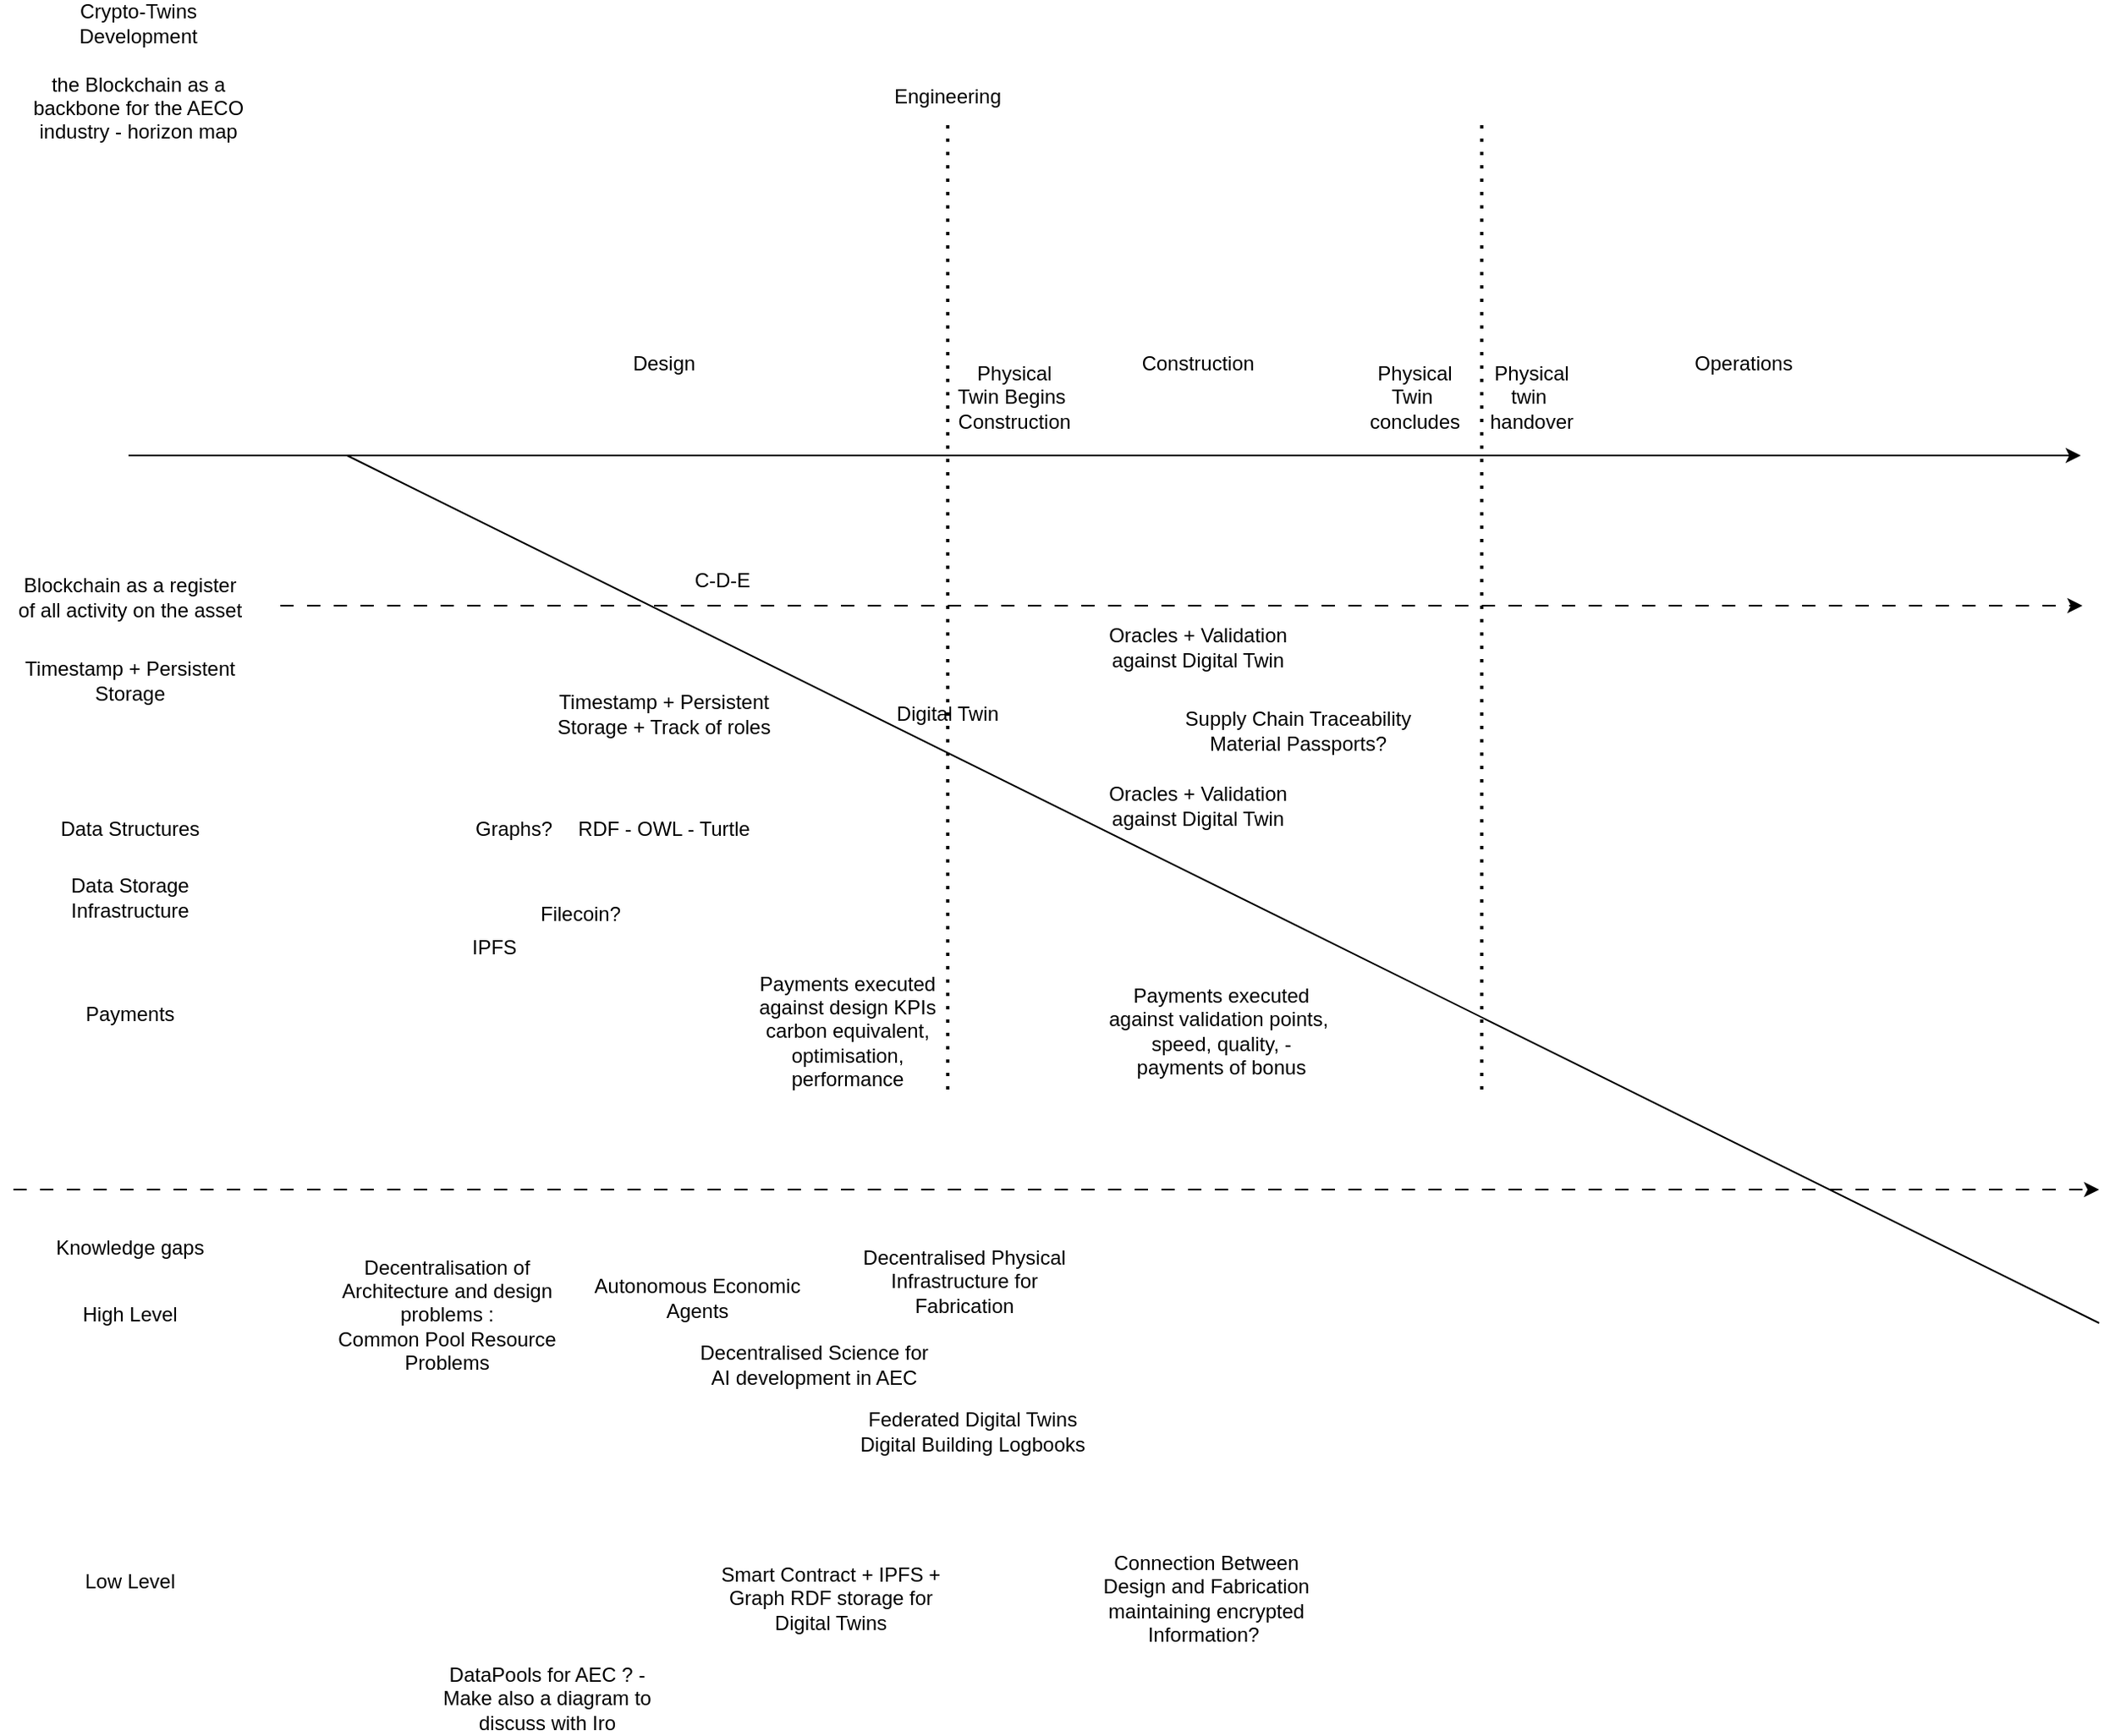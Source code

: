 <mxfile version="24.2.1" type="github">
  <diagram name="Page-1" id="YeVhmGTFw1T5ntyRjdJR">
    <mxGraphModel dx="2034" dy="772" grid="1" gridSize="10" guides="1" tooltips="1" connect="1" arrows="1" fold="1" page="1" pageScale="1" pageWidth="827" pageHeight="1169" math="0" shadow="0">
      <root>
        <mxCell id="0" />
        <mxCell id="1" parent="0" />
        <mxCell id="WpXeJrbi3smK_qFVKpY1-1" value="" style="endArrow=classic;html=1;rounded=0;" edge="1" parent="1">
          <mxGeometry width="50" height="50" relative="1" as="geometry">
            <mxPoint x="-171" y="360" as="sourcePoint" />
            <mxPoint x="999" y="360" as="targetPoint" />
          </mxGeometry>
        </mxCell>
        <mxCell id="WpXeJrbi3smK_qFVKpY1-2" value="Design" style="text;html=1;align=center;verticalAlign=middle;whiteSpace=wrap;rounded=0;" vertex="1" parent="1">
          <mxGeometry x="120" y="290" width="60" height="30" as="geometry" />
        </mxCell>
        <mxCell id="WpXeJrbi3smK_qFVKpY1-3" value="Construction" style="text;html=1;align=center;verticalAlign=middle;whiteSpace=wrap;rounded=0;" vertex="1" parent="1">
          <mxGeometry x="440" y="290" width="60" height="30" as="geometry" />
        </mxCell>
        <mxCell id="WpXeJrbi3smK_qFVKpY1-4" value="Engineering" style="text;html=1;align=center;verticalAlign=middle;whiteSpace=wrap;rounded=0;" vertex="1" parent="1">
          <mxGeometry x="290" y="130" width="60" height="30" as="geometry" />
        </mxCell>
        <mxCell id="WpXeJrbi3smK_qFVKpY1-5" value="Operations" style="text;html=1;align=center;verticalAlign=middle;whiteSpace=wrap;rounded=0;" vertex="1" parent="1">
          <mxGeometry x="767" y="290" width="60" height="30" as="geometry" />
        </mxCell>
        <mxCell id="WpXeJrbi3smK_qFVKpY1-6" value="" style="endArrow=none;html=1;rounded=0;" edge="1" parent="1">
          <mxGeometry width="50" height="50" relative="1" as="geometry">
            <mxPoint x="-40" y="360" as="sourcePoint" />
            <mxPoint x="1010" y="880" as="targetPoint" />
          </mxGeometry>
        </mxCell>
        <mxCell id="WpXeJrbi3smK_qFVKpY1-7" value="" style="endArrow=none;dashed=1;html=1;dashPattern=1 3;strokeWidth=2;rounded=0;" edge="1" parent="1">
          <mxGeometry width="50" height="50" relative="1" as="geometry">
            <mxPoint x="320" y="740" as="sourcePoint" />
            <mxPoint x="320" y="160" as="targetPoint" />
          </mxGeometry>
        </mxCell>
        <mxCell id="WpXeJrbi3smK_qFVKpY1-8" value="" style="endArrow=none;dashed=1;html=1;dashPattern=1 3;strokeWidth=2;rounded=0;" edge="1" parent="1">
          <mxGeometry width="50" height="50" relative="1" as="geometry">
            <mxPoint x="640" y="740" as="sourcePoint" />
            <mxPoint x="640" y="160" as="targetPoint" />
          </mxGeometry>
        </mxCell>
        <mxCell id="WpXeJrbi3smK_qFVKpY1-9" value="Blockchain as a register of all activity on the asset" style="text;html=1;align=center;verticalAlign=middle;whiteSpace=wrap;rounded=0;" vertex="1" parent="1">
          <mxGeometry x="-240" y="430" width="140" height="30" as="geometry" />
        </mxCell>
        <mxCell id="WpXeJrbi3smK_qFVKpY1-10" value="" style="endArrow=classic;html=1;rounded=0;dashed=1;dashPattern=8 8;" edge="1" parent="1">
          <mxGeometry width="50" height="50" relative="1" as="geometry">
            <mxPoint x="-80" y="450" as="sourcePoint" />
            <mxPoint x="1000" y="450" as="targetPoint" />
          </mxGeometry>
        </mxCell>
        <mxCell id="WpXeJrbi3smK_qFVKpY1-11" value="C-D-E" style="text;html=1;align=center;verticalAlign=middle;whiteSpace=wrap;rounded=0;" vertex="1" parent="1">
          <mxGeometry x="150" y="420" width="70" height="30" as="geometry" />
        </mxCell>
        <mxCell id="WpXeJrbi3smK_qFVKpY1-12" value="Timestamp + Persistent Storage" style="text;html=1;align=center;verticalAlign=middle;whiteSpace=wrap;rounded=0;" vertex="1" parent="1">
          <mxGeometry x="-240" y="480" width="140" height="30" as="geometry" />
        </mxCell>
        <mxCell id="WpXeJrbi3smK_qFVKpY1-13" value="Timestamp + Persistent Storage + Track of roles" style="text;html=1;align=center;verticalAlign=middle;whiteSpace=wrap;rounded=0;" vertex="1" parent="1">
          <mxGeometry x="80" y="500" width="140" height="30" as="geometry" />
        </mxCell>
        <mxCell id="WpXeJrbi3smK_qFVKpY1-14" value="Oracles + Validation against Digital Twin" style="text;html=1;align=center;verticalAlign=middle;whiteSpace=wrap;rounded=0;" vertex="1" parent="1">
          <mxGeometry x="400" y="460" width="140" height="30" as="geometry" />
        </mxCell>
        <mxCell id="WpXeJrbi3smK_qFVKpY1-15" value="Digital Twin" style="text;html=1;align=center;verticalAlign=middle;whiteSpace=wrap;rounded=0;" vertex="1" parent="1">
          <mxGeometry x="250" y="500" width="140" height="30" as="geometry" />
        </mxCell>
        <mxCell id="WpXeJrbi3smK_qFVKpY1-17" value="Physical&lt;div&gt;Twin Begins&amp;nbsp;&lt;/div&gt;&lt;div&gt;Construction&lt;/div&gt;" style="text;html=1;align=center;verticalAlign=middle;whiteSpace=wrap;rounded=0;" vertex="1" parent="1">
          <mxGeometry x="290" y="310" width="140" height="30" as="geometry" />
        </mxCell>
        <mxCell id="WpXeJrbi3smK_qFVKpY1-19" value="Oracles + Validation against Digital Twin" style="text;html=1;align=center;verticalAlign=middle;whiteSpace=wrap;rounded=0;" vertex="1" parent="1">
          <mxGeometry x="400" y="555" width="140" height="30" as="geometry" />
        </mxCell>
        <mxCell id="WpXeJrbi3smK_qFVKpY1-20" value="Data Structures" style="text;html=1;align=center;verticalAlign=middle;whiteSpace=wrap;rounded=0;" vertex="1" parent="1">
          <mxGeometry x="-240" y="569" width="140" height="30" as="geometry" />
        </mxCell>
        <mxCell id="WpXeJrbi3smK_qFVKpY1-21" value="Payments" style="text;html=1;align=center;verticalAlign=middle;whiteSpace=wrap;rounded=0;" vertex="1" parent="1">
          <mxGeometry x="-240" y="680" width="140" height="30" as="geometry" />
        </mxCell>
        <mxCell id="WpXeJrbi3smK_qFVKpY1-23" value="Payments executed&lt;div&gt;against design KPIs&lt;/div&gt;&lt;div&gt;carbon equivalent, optimisation, performance&lt;/div&gt;" style="text;html=1;align=center;verticalAlign=middle;whiteSpace=wrap;rounded=0;" vertex="1" parent="1">
          <mxGeometry x="190" y="690" width="140" height="30" as="geometry" />
        </mxCell>
        <mxCell id="WpXeJrbi3smK_qFVKpY1-24" value="Payments executed against validation points,&amp;nbsp;&lt;div&gt;speed, quality, - payments of bonus&lt;/div&gt;" style="text;html=1;align=center;verticalAlign=middle;whiteSpace=wrap;rounded=0;" vertex="1" parent="1">
          <mxGeometry x="414" y="690" width="140" height="30" as="geometry" />
        </mxCell>
        <mxCell id="WpXeJrbi3smK_qFVKpY1-25" value="Physical&lt;div&gt;Twin&amp;nbsp;&lt;/div&gt;&lt;div&gt;concludes&lt;/div&gt;" style="text;html=1;align=center;verticalAlign=middle;whiteSpace=wrap;rounded=0;" vertex="1" parent="1">
          <mxGeometry x="530" y="310" width="140" height="30" as="geometry" />
        </mxCell>
        <mxCell id="WpXeJrbi3smK_qFVKpY1-26" value="Physical&lt;div&gt;twin&amp;nbsp;&lt;/div&gt;&lt;div&gt;handover&lt;/div&gt;" style="text;html=1;align=center;verticalAlign=middle;whiteSpace=wrap;rounded=0;" vertex="1" parent="1">
          <mxGeometry x="600" y="310" width="140" height="30" as="geometry" />
        </mxCell>
        <mxCell id="WpXeJrbi3smK_qFVKpY1-27" value="Crypto-Twins Development&lt;div&gt;&lt;br&gt;&lt;/div&gt;&lt;div&gt;the Blockchain as a backbone for the AECO industry - horizon map&lt;/div&gt;" style="text;html=1;align=center;verticalAlign=middle;whiteSpace=wrap;rounded=0;" vertex="1" parent="1">
          <mxGeometry x="-230" y="90" width="130" height="80" as="geometry" />
        </mxCell>
        <mxCell id="WpXeJrbi3smK_qFVKpY1-28" value="Decentralisation of Architecture and design problems :&lt;div&gt;Common Pool Resource Problems&lt;/div&gt;" style="text;html=1;align=center;verticalAlign=middle;whiteSpace=wrap;rounded=0;" vertex="1" parent="1">
          <mxGeometry x="-50" y="860" width="140" height="30" as="geometry" />
        </mxCell>
        <mxCell id="WpXeJrbi3smK_qFVKpY1-29" value="Knowledge gaps" style="text;html=1;align=center;verticalAlign=middle;whiteSpace=wrap;rounded=0;" vertex="1" parent="1">
          <mxGeometry x="-240" y="820" width="140" height="30" as="geometry" />
        </mxCell>
        <mxCell id="WpXeJrbi3smK_qFVKpY1-30" value="Autonomous Economic Agents" style="text;html=1;align=center;verticalAlign=middle;whiteSpace=wrap;rounded=0;" vertex="1" parent="1">
          <mxGeometry x="100" y="850" width="140" height="30" as="geometry" />
        </mxCell>
        <mxCell id="WpXeJrbi3smK_qFVKpY1-31" value="Decentralised Physical Infrastructure for Fabrication" style="text;html=1;align=center;verticalAlign=middle;whiteSpace=wrap;rounded=0;" vertex="1" parent="1">
          <mxGeometry x="260" y="840" width="140" height="30" as="geometry" />
        </mxCell>
        <mxCell id="WpXeJrbi3smK_qFVKpY1-32" value="Decentralised Science for AI development in AEC" style="text;html=1;align=center;verticalAlign=middle;whiteSpace=wrap;rounded=0;" vertex="1" parent="1">
          <mxGeometry x="170" y="890" width="140" height="30" as="geometry" />
        </mxCell>
        <mxCell id="WpXeJrbi3smK_qFVKpY1-33" value="" style="endArrow=classic;html=1;rounded=0;dashed=1;dashPattern=8 8;" edge="1" parent="1">
          <mxGeometry width="50" height="50" relative="1" as="geometry">
            <mxPoint x="-240" y="800" as="sourcePoint" />
            <mxPoint x="1010" y="800" as="targetPoint" />
          </mxGeometry>
        </mxCell>
        <mxCell id="WpXeJrbi3smK_qFVKpY1-34" value="Graphs?" style="text;html=1;align=center;verticalAlign=middle;whiteSpace=wrap;rounded=0;" vertex="1" parent="1">
          <mxGeometry x="-10" y="569" width="140" height="30" as="geometry" />
        </mxCell>
        <mxCell id="WpXeJrbi3smK_qFVKpY1-35" value="High Level" style="text;html=1;align=center;verticalAlign=middle;whiteSpace=wrap;rounded=0;" vertex="1" parent="1">
          <mxGeometry x="-240" y="860" width="140" height="30" as="geometry" />
        </mxCell>
        <mxCell id="WpXeJrbi3smK_qFVKpY1-36" value="Low Level" style="text;html=1;align=center;verticalAlign=middle;whiteSpace=wrap;rounded=0;" vertex="1" parent="1">
          <mxGeometry x="-240" y="1020" width="140" height="30" as="geometry" />
        </mxCell>
        <mxCell id="WpXeJrbi3smK_qFVKpY1-37" value="RDF - OWL - Turtle" style="text;html=1;align=center;verticalAlign=middle;whiteSpace=wrap;rounded=0;" vertex="1" parent="1">
          <mxGeometry x="80" y="569" width="140" height="30" as="geometry" />
        </mxCell>
        <mxCell id="WpXeJrbi3smK_qFVKpY1-38" value="Data Storage Infrastructure" style="text;html=1;align=center;verticalAlign=middle;whiteSpace=wrap;rounded=0;" vertex="1" parent="1">
          <mxGeometry x="-240" y="610" width="140" height="30" as="geometry" />
        </mxCell>
        <mxCell id="WpXeJrbi3smK_qFVKpY1-39" value="IPFS&amp;nbsp;" style="text;html=1;align=center;verticalAlign=middle;whiteSpace=wrap;rounded=0;" vertex="1" parent="1">
          <mxGeometry x="20" y="640" width="60" height="30" as="geometry" />
        </mxCell>
        <mxCell id="WpXeJrbi3smK_qFVKpY1-40" value="Filecoin?" style="text;html=1;align=center;verticalAlign=middle;whiteSpace=wrap;rounded=0;" vertex="1" parent="1">
          <mxGeometry x="70" y="620" width="60" height="30" as="geometry" />
        </mxCell>
        <mxCell id="WpXeJrbi3smK_qFVKpY1-42" value="Federated Digital Twins&lt;div&gt;Digital Building Logbooks&lt;/div&gt;" style="text;html=1;align=center;verticalAlign=middle;whiteSpace=wrap;rounded=0;" vertex="1" parent="1">
          <mxGeometry x="265" y="930" width="140" height="30" as="geometry" />
        </mxCell>
        <mxCell id="WpXeJrbi3smK_qFVKpY1-43" value="Smart Contract + IPFS + Graph RDF storage for Digital Twins" style="text;html=1;align=center;verticalAlign=middle;whiteSpace=wrap;rounded=0;" vertex="1" parent="1">
          <mxGeometry x="180" y="1030" width="140" height="30" as="geometry" />
        </mxCell>
        <mxCell id="WpXeJrbi3smK_qFVKpY1-44" value="Connection Between Design and Fabrication maintaining encrypted Information?&amp;nbsp;" style="text;html=1;align=center;verticalAlign=middle;whiteSpace=wrap;rounded=0;" vertex="1" parent="1">
          <mxGeometry x="405" y="1030" width="140" height="30" as="geometry" />
        </mxCell>
        <mxCell id="WpXeJrbi3smK_qFVKpY1-45" value="Supply Chain Traceability&lt;div&gt;Material Passports?&lt;/div&gt;" style="text;html=1;align=center;verticalAlign=middle;whiteSpace=wrap;rounded=0;" vertex="1" parent="1">
          <mxGeometry x="460" y="510" width="140" height="30" as="geometry" />
        </mxCell>
        <mxCell id="WpXeJrbi3smK_qFVKpY1-46" value="DataPools for AEC ? -&lt;div&gt;Make also a diagram to discuss with Iro&lt;/div&gt;" style="text;html=1;align=center;verticalAlign=middle;whiteSpace=wrap;rounded=0;" vertex="1" parent="1">
          <mxGeometry x="10" y="1090" width="140" height="30" as="geometry" />
        </mxCell>
      </root>
    </mxGraphModel>
  </diagram>
</mxfile>
